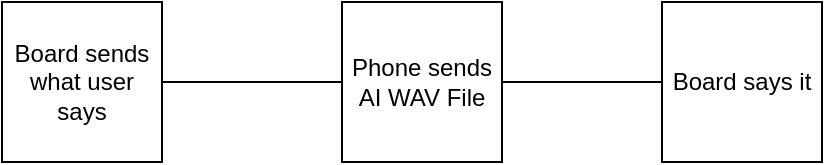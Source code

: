 <mxfile>
    <diagram id="Aa-zYiFGPn3mWSmWFyzJ" name="Page-1">
        <mxGraphModel dx="746" dy="393" grid="1" gridSize="10" guides="1" tooltips="1" connect="1" arrows="1" fold="1" page="1" pageScale="1" pageWidth="850" pageHeight="1100" math="0" shadow="0">
            <root>
                <mxCell id="0"/>
                <mxCell id="1" parent="0"/>
                <mxCell id="2" value="Board sends what user says" style="whiteSpace=wrap;html=1;aspect=fixed;" vertex="1" parent="1">
                    <mxGeometry x="140" y="140" width="80" height="80" as="geometry"/>
                </mxCell>
                <mxCell id="3" value="Phone sends AI WAV File" style="whiteSpace=wrap;html=1;aspect=fixed;" vertex="1" parent="1">
                    <mxGeometry x="310" y="140" width="80" height="80" as="geometry"/>
                </mxCell>
                <mxCell id="4" value="Board says it" style="whiteSpace=wrap;html=1;aspect=fixed;" vertex="1" parent="1">
                    <mxGeometry x="470" y="140" width="80" height="80" as="geometry"/>
                </mxCell>
                <mxCell id="5" value="" style="endArrow=none;html=1;exitX=1;exitY=0.5;exitDx=0;exitDy=0;entryX=0;entryY=0.5;entryDx=0;entryDy=0;" edge="1" parent="1" source="2" target="3">
                    <mxGeometry width="50" height="50" relative="1" as="geometry">
                        <mxPoint x="360" y="230" as="sourcePoint"/>
                        <mxPoint x="410" y="180" as="targetPoint"/>
                    </mxGeometry>
                </mxCell>
                <mxCell id="6" value="" style="endArrow=none;html=1;entryX=0;entryY=0.5;entryDx=0;entryDy=0;exitX=1;exitY=0.5;exitDx=0;exitDy=0;" edge="1" parent="1" source="3" target="4">
                    <mxGeometry width="50" height="50" relative="1" as="geometry">
                        <mxPoint x="360" y="210" as="sourcePoint"/>
                        <mxPoint x="410" y="160" as="targetPoint"/>
                    </mxGeometry>
                </mxCell>
            </root>
        </mxGraphModel>
    </diagram>
</mxfile>